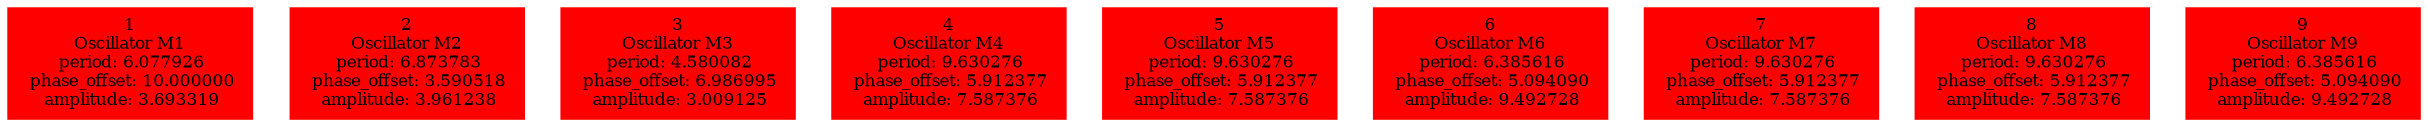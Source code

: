  digraph g{ forcelabels=true;
1 [label=<1<BR />Oscillator M1<BR /> period: 6.077926<BR /> phase_offset: 10.000000<BR /> amplitude: 3.693319>, shape=box,color=red,style=filled,fontsize=8];2 [label=<2<BR />Oscillator M2<BR /> period: 6.873783<BR /> phase_offset: 3.590518<BR /> amplitude: 3.961238>, shape=box,color=red,style=filled,fontsize=8];3 [label=<3<BR />Oscillator M3<BR /> period: 4.580082<BR /> phase_offset: 6.986995<BR /> amplitude: 3.009125>, shape=box,color=red,style=filled,fontsize=8];4 [label=<4<BR />Oscillator M4<BR /> period: 9.630276<BR /> phase_offset: 5.912377<BR /> amplitude: 7.587376>, shape=box,color=red,style=filled,fontsize=8];5 [label=<5<BR />Oscillator M5<BR /> period: 9.630276<BR /> phase_offset: 5.912377<BR /> amplitude: 7.587376>, shape=box,color=red,style=filled,fontsize=8];6 [label=<6<BR />Oscillator M6<BR /> period: 6.385616<BR /> phase_offset: 5.094090<BR /> amplitude: 9.492728>, shape=box,color=red,style=filled,fontsize=8];7 [label=<7<BR />Oscillator M7<BR /> period: 9.630276<BR /> phase_offset: 5.912377<BR /> amplitude: 7.587376>, shape=box,color=red,style=filled,fontsize=8];8 [label=<8<BR />Oscillator M8<BR /> period: 9.630276<BR /> phase_offset: 5.912377<BR /> amplitude: 7.587376>, shape=box,color=red,style=filled,fontsize=8];9 [label=<9<BR />Oscillator M9<BR /> period: 6.385616<BR /> phase_offset: 5.094090<BR /> amplitude: 9.492728>, shape=box,color=red,style=filled,fontsize=8]; }
